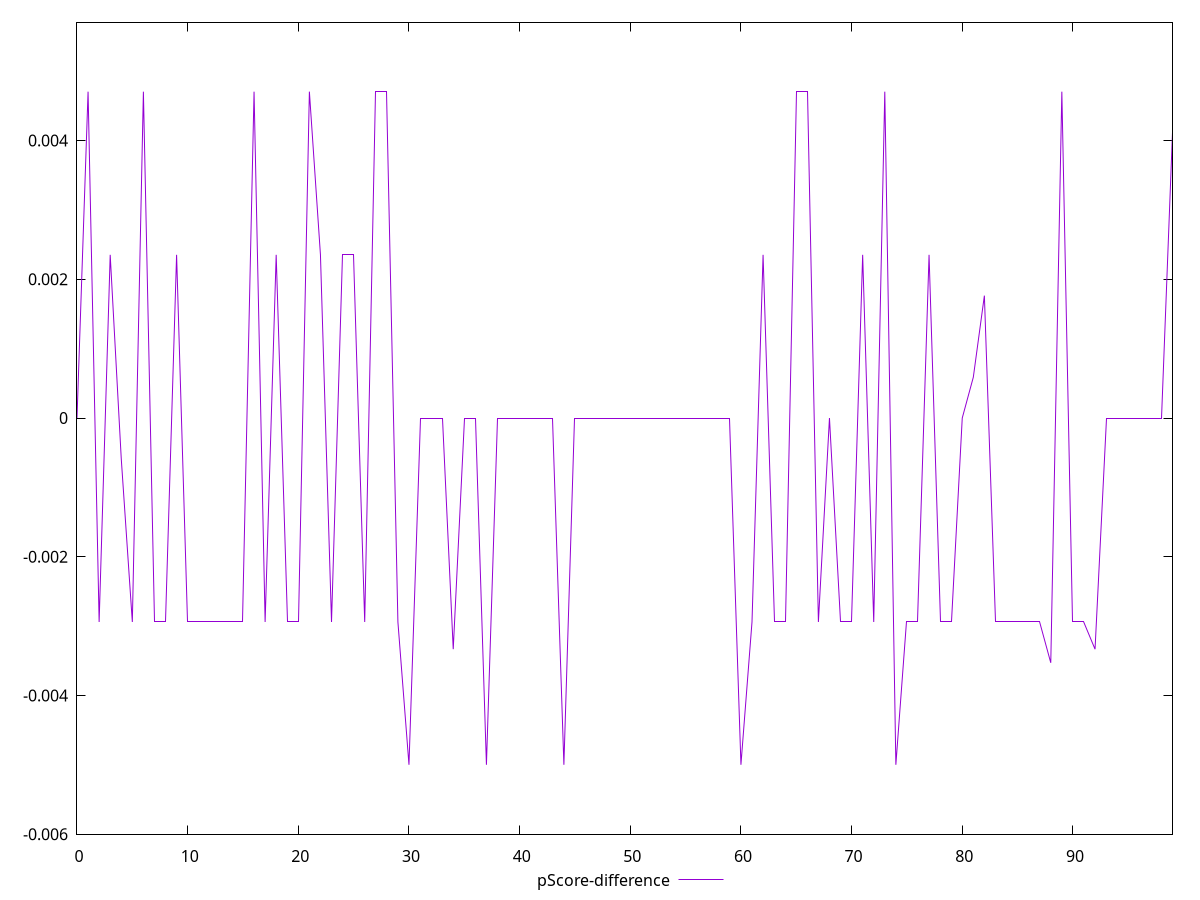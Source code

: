 reset

$pScoreDifference <<EOF
0 0
1 0.004705882352941171
2 -0.002941176470588225
3 0.002352941176470613
4 -0.0005882352941176117
5 -0.002941176470588225
6 0.004705882352941171
7 -0.002941176470588225
8 -0.002941176470588225
9 0.002352941176470613
10 -0.002941176470588225
11 -0.002941176470588225
12 -0.002941176470588225
13 -0.002941176470588225
14 -0.002941176470588225
15 -0.002941176470588225
16 0.004705882352941171
17 -0.002941176470588225
18 0.002352941176470613
19 -0.002941176470588225
20 -0.002941176470588225
21 0.004705882352941171
22 0.002352941176470613
23 -0.002941176470588225
24 0.002352941176470613
25 0.002352941176470613
26 -0.002941176470588225
27 0.004705882352941171
28 0.004705882352941171
29 -0.002941176470588225
30 -0.0050000000000000044
31 0
32 0
33 0
34 -0.0033333333333334103
35 0
36 0
37 -0.0050000000000000044
38 0
39 0
40 0
41 0
42 0
43 0
44 -0.0050000000000000044
45 0
46 0
47 0
48 0
49 0
50 0
51 0
52 0
53 0
54 0
55 0
56 0
57 0
58 0
59 0
60 -0.0050000000000000044
61 -0.002941176470588225
62 0.002352941176470613
63 -0.002941176470588225
64 -0.002941176470588225
65 0.004705882352941171
66 0.004705882352941171
67 -0.002941176470588225
68 0
69 -0.002941176470588225
70 -0.002941176470588225
71 0.002352941176470613
72 -0.002941176470588225
73 0.004705882352941171
74 -0.0050000000000000044
75 -0.002941176470588225
76 -0.002941176470588225
77 0.002352941176470613
78 -0.002941176470588225
79 -0.002941176470588225
80 0
81 0.0005882352941176672
82 0.0017647058823528905
83 -0.002941176470588225
84 -0.002941176470588225
85 -0.002941176470588225
86 -0.002941176470588225
87 -0.002941176470588225
88 -0.003529411764705892
89 0.004705882352941171
90 -0.002941176470588225
91 -0.002941176470588225
92 -0.0033333333333334103
93 0
94 0
95 0
96 0
97 0
98 0
99 0.004117647058823504
EOF

set key outside below
set xrange [0:99]
set yrange [-0.0060000000000000045:0.005705882352941171]
set trange [-0.0060000000000000045:0.005705882352941171]
set terminal svg size 640, 500 enhanced background rgb 'white'
set output "reprap/offscreen-images/samples/pages+cached+noexternal/pScore-difference/values.svg"

plot $pScoreDifference title "pScore-difference" with line

reset
